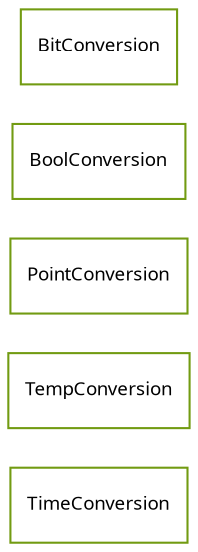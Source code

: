 strict digraph class_diagram {
  rankdir=LR;
  TypeTimeConversion[
    label="TimeConversion",
    URL="TimeConversion.html",
    tooltip="com.sekati.convert.TimeConversion",
    fontname="Verdana",
    fontsize="9"
    color="#729b12"
    shape="record"
  ];
  TypeTempConversion[
    label="TempConversion",
    URL="TempConversion.html",
    tooltip="com.sekati.convert.TempConversion",
    fontname="Verdana",
    fontsize="9"
    color="#729b12"
    shape="record"
  ];
  TypePointConversion[
    label="PointConversion",
    URL="PointConversion.html",
    tooltip="com.sekati.convert.PointConversion",
    fontname="Verdana",
    fontsize="9"
    color="#729b12"
    shape="record"
  ];
  TypeBoolConversion[
    label="BoolConversion",
    URL="BoolConversion.html",
    tooltip="com.sekati.convert.BoolConversion",
    fontname="Verdana",
    fontsize="9"
    color="#729b12"
    shape="record"
  ];
  TypeBitConversion[
    label="BitConversion",
    URL="BitConversion.html",
    tooltip="com.sekati.convert.BitConversion",
    fontname="Verdana",
    fontsize="9"
    color="#729b12"
    shape="record"
  ];
}
